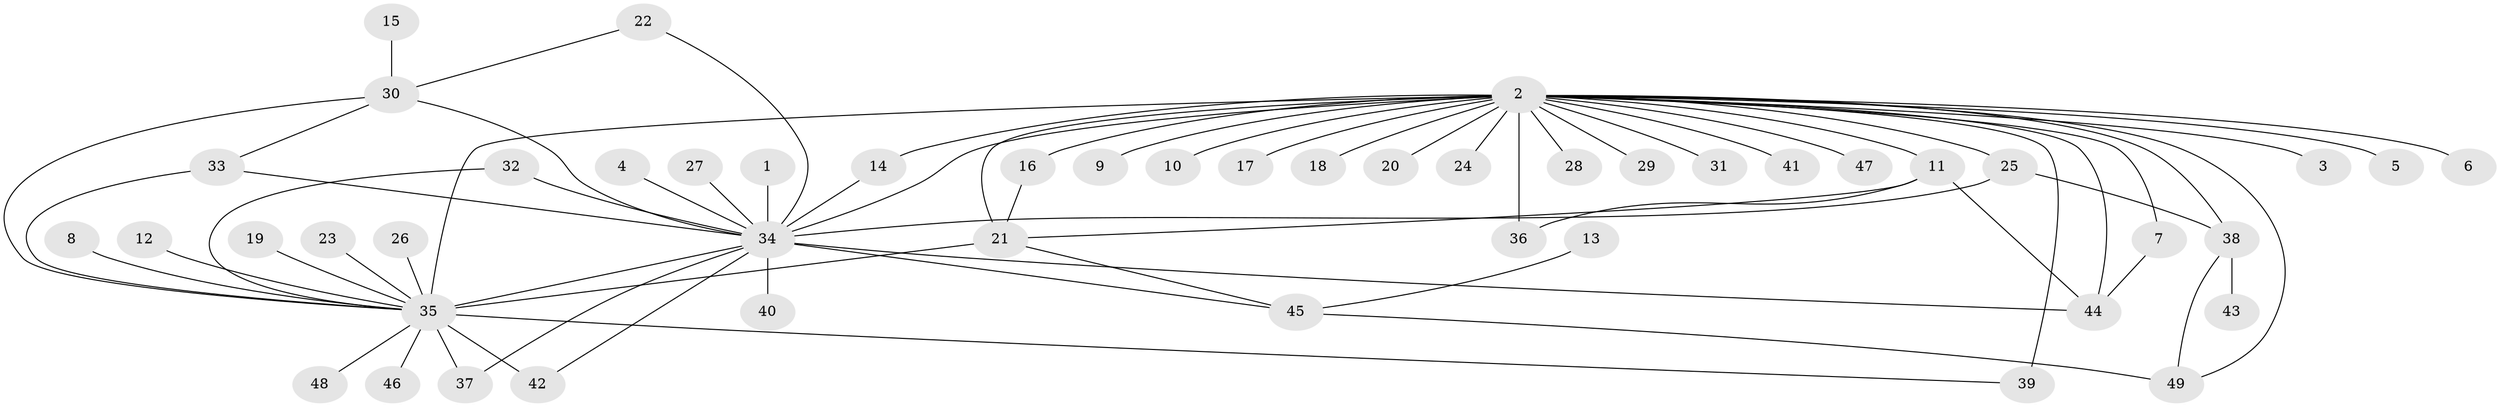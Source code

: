 // original degree distribution, {21: 0.01020408163265306, 19: 0.01020408163265306, 23: 0.01020408163265306, 1: 0.5306122448979592, 20: 0.01020408163265306, 5: 0.05102040816326531, 2: 0.19387755102040816, 4: 0.07142857142857142, 3: 0.08163265306122448, 6: 0.01020408163265306, 8: 0.02040816326530612}
// Generated by graph-tools (version 1.1) at 2025/26/03/09/25 03:26:00]
// undirected, 49 vertices, 70 edges
graph export_dot {
graph [start="1"]
  node [color=gray90,style=filled];
  1;
  2;
  3;
  4;
  5;
  6;
  7;
  8;
  9;
  10;
  11;
  12;
  13;
  14;
  15;
  16;
  17;
  18;
  19;
  20;
  21;
  22;
  23;
  24;
  25;
  26;
  27;
  28;
  29;
  30;
  31;
  32;
  33;
  34;
  35;
  36;
  37;
  38;
  39;
  40;
  41;
  42;
  43;
  44;
  45;
  46;
  47;
  48;
  49;
  1 -- 34 [weight=1.0];
  2 -- 3 [weight=1.0];
  2 -- 5 [weight=1.0];
  2 -- 6 [weight=1.0];
  2 -- 7 [weight=1.0];
  2 -- 9 [weight=2.0];
  2 -- 10 [weight=1.0];
  2 -- 11 [weight=1.0];
  2 -- 14 [weight=1.0];
  2 -- 16 [weight=2.0];
  2 -- 17 [weight=1.0];
  2 -- 18 [weight=1.0];
  2 -- 20 [weight=1.0];
  2 -- 21 [weight=1.0];
  2 -- 24 [weight=1.0];
  2 -- 25 [weight=1.0];
  2 -- 28 [weight=1.0];
  2 -- 29 [weight=1.0];
  2 -- 31 [weight=1.0];
  2 -- 34 [weight=3.0];
  2 -- 35 [weight=3.0];
  2 -- 36 [weight=3.0];
  2 -- 38 [weight=1.0];
  2 -- 39 [weight=2.0];
  2 -- 41 [weight=1.0];
  2 -- 44 [weight=1.0];
  2 -- 47 [weight=1.0];
  2 -- 49 [weight=1.0];
  4 -- 34 [weight=1.0];
  7 -- 44 [weight=1.0];
  8 -- 35 [weight=1.0];
  11 -- 21 [weight=1.0];
  11 -- 36 [weight=1.0];
  11 -- 44 [weight=1.0];
  12 -- 35 [weight=1.0];
  13 -- 45 [weight=1.0];
  14 -- 34 [weight=1.0];
  15 -- 30 [weight=1.0];
  16 -- 21 [weight=1.0];
  19 -- 35 [weight=1.0];
  21 -- 35 [weight=2.0];
  21 -- 45 [weight=1.0];
  22 -- 30 [weight=1.0];
  22 -- 34 [weight=1.0];
  23 -- 35 [weight=1.0];
  25 -- 34 [weight=1.0];
  25 -- 38 [weight=1.0];
  26 -- 35 [weight=1.0];
  27 -- 34 [weight=1.0];
  30 -- 33 [weight=1.0];
  30 -- 34 [weight=1.0];
  30 -- 35 [weight=1.0];
  32 -- 34 [weight=1.0];
  32 -- 35 [weight=1.0];
  33 -- 34 [weight=1.0];
  33 -- 35 [weight=2.0];
  34 -- 35 [weight=1.0];
  34 -- 37 [weight=1.0];
  34 -- 40 [weight=1.0];
  34 -- 42 [weight=1.0];
  34 -- 44 [weight=1.0];
  34 -- 45 [weight=1.0];
  35 -- 37 [weight=1.0];
  35 -- 39 [weight=1.0];
  35 -- 42 [weight=3.0];
  35 -- 46 [weight=1.0];
  35 -- 48 [weight=1.0];
  38 -- 43 [weight=1.0];
  38 -- 49 [weight=1.0];
  45 -- 49 [weight=1.0];
}
